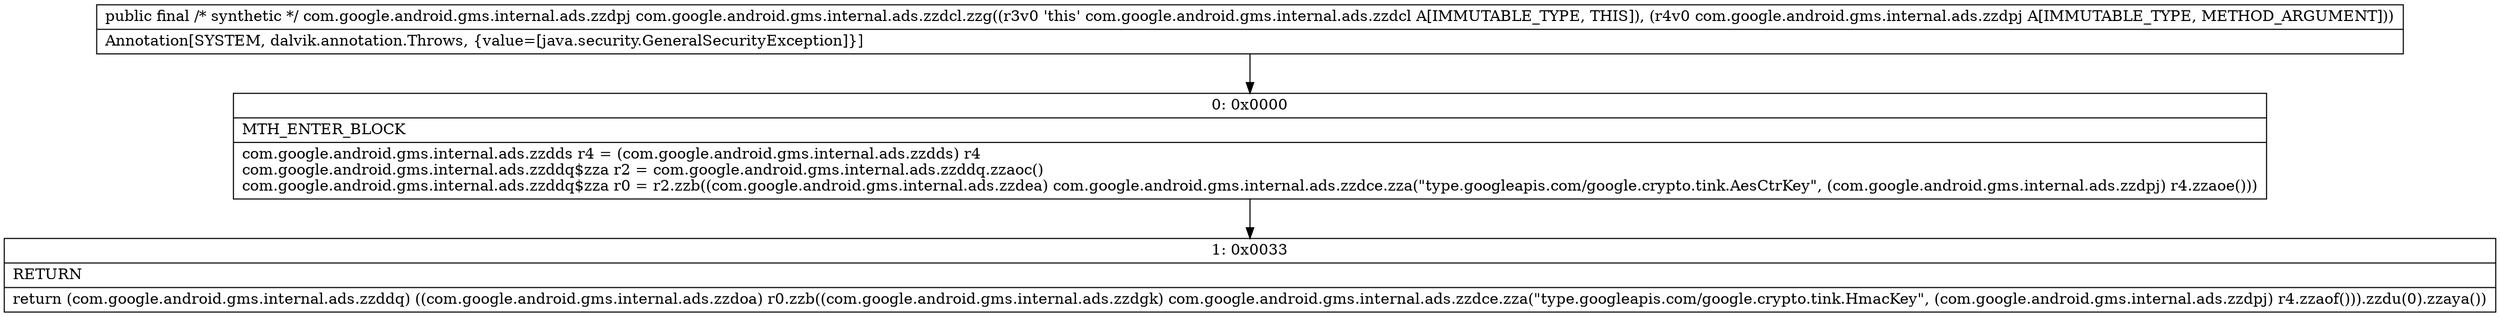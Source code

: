 digraph "CFG forcom.google.android.gms.internal.ads.zzdcl.zzg(Lcom\/google\/android\/gms\/internal\/ads\/zzdpj;)Lcom\/google\/android\/gms\/internal\/ads\/zzdpj;" {
Node_0 [shape=record,label="{0\:\ 0x0000|MTH_ENTER_BLOCK\l|com.google.android.gms.internal.ads.zzdds r4 = (com.google.android.gms.internal.ads.zzdds) r4\lcom.google.android.gms.internal.ads.zzddq$zza r2 = com.google.android.gms.internal.ads.zzddq.zzaoc()\lcom.google.android.gms.internal.ads.zzddq$zza r0 = r2.zzb((com.google.android.gms.internal.ads.zzdea) com.google.android.gms.internal.ads.zzdce.zza(\"type.googleapis.com\/google.crypto.tink.AesCtrKey\", (com.google.android.gms.internal.ads.zzdpj) r4.zzaoe()))\l}"];
Node_1 [shape=record,label="{1\:\ 0x0033|RETURN\l|return (com.google.android.gms.internal.ads.zzddq) ((com.google.android.gms.internal.ads.zzdoa) r0.zzb((com.google.android.gms.internal.ads.zzdgk) com.google.android.gms.internal.ads.zzdce.zza(\"type.googleapis.com\/google.crypto.tink.HmacKey\", (com.google.android.gms.internal.ads.zzdpj) r4.zzaof())).zzdu(0).zzaya())\l}"];
MethodNode[shape=record,label="{public final \/* synthetic *\/ com.google.android.gms.internal.ads.zzdpj com.google.android.gms.internal.ads.zzdcl.zzg((r3v0 'this' com.google.android.gms.internal.ads.zzdcl A[IMMUTABLE_TYPE, THIS]), (r4v0 com.google.android.gms.internal.ads.zzdpj A[IMMUTABLE_TYPE, METHOD_ARGUMENT]))  | Annotation[SYSTEM, dalvik.annotation.Throws, \{value=[java.security.GeneralSecurityException]\}]\l}"];
MethodNode -> Node_0;
Node_0 -> Node_1;
}


